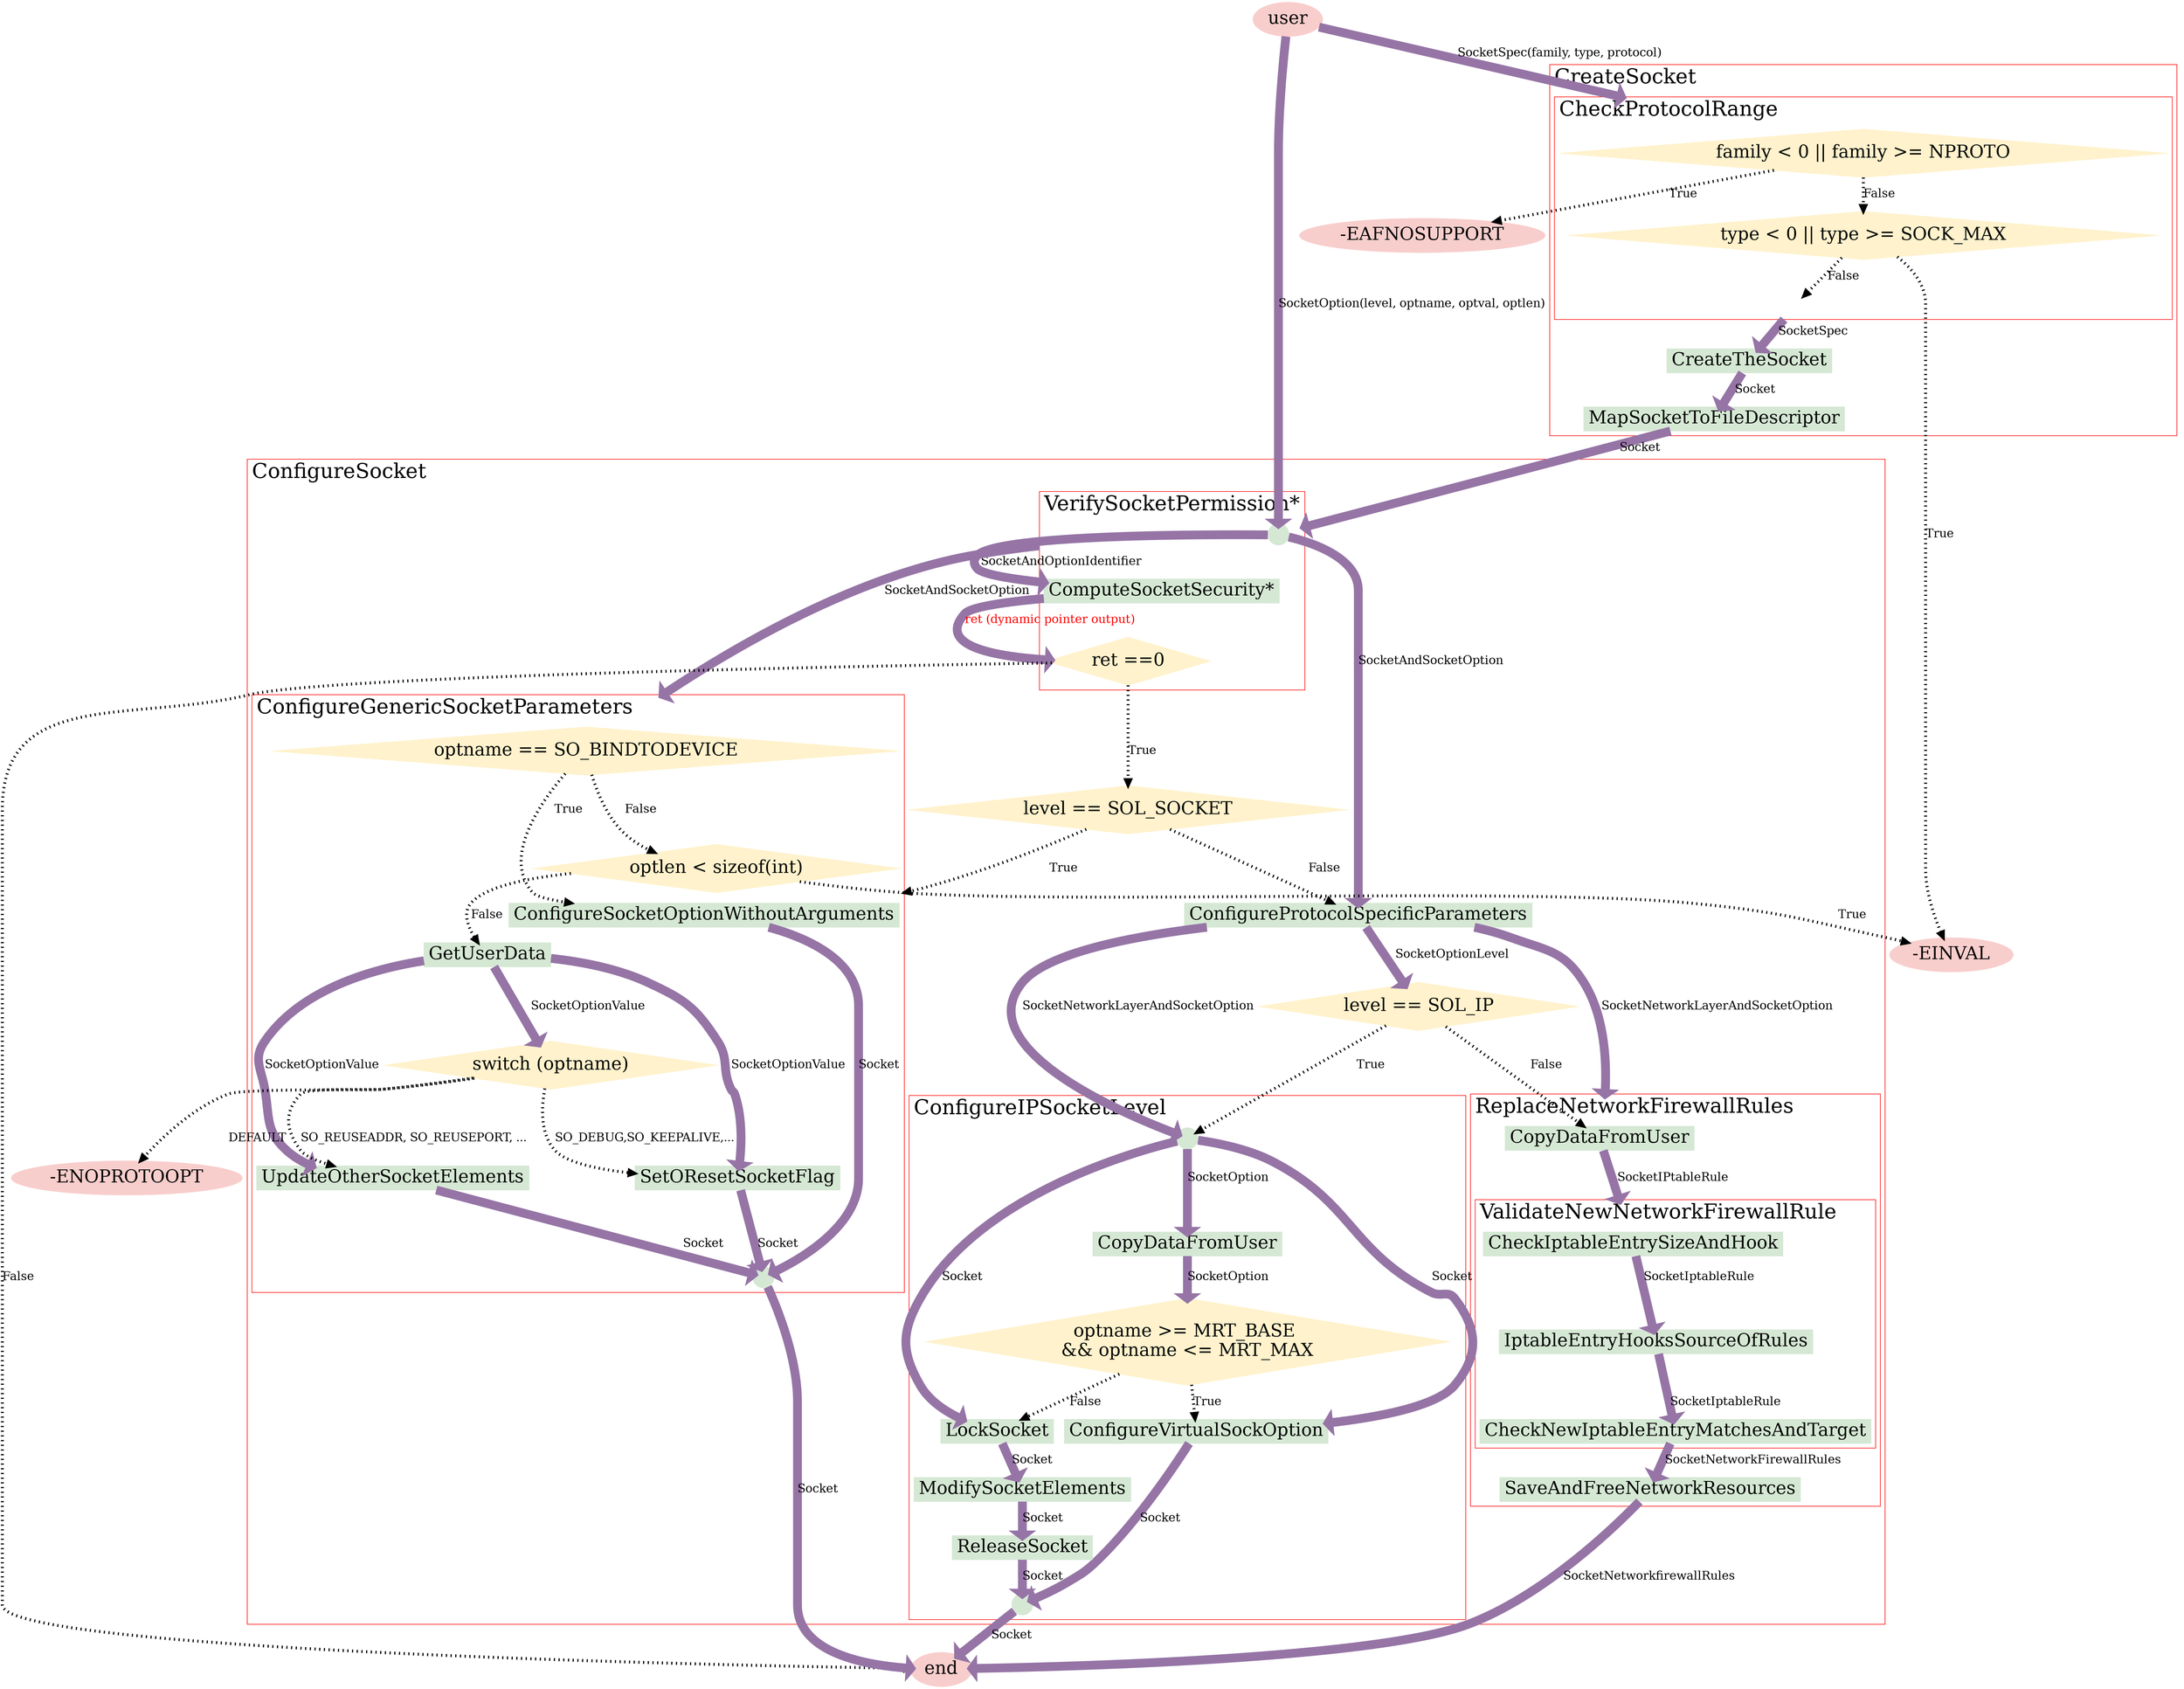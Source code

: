 digraph G {
   node [style=filled,  color="#D5E8D4", fontsize=30];
   edge [penwidth = 15, arrowsize=0.1, fontsize=20, color="#9675A6"]
   compound=true;
   fontsize=35;
   labeljust=l;
   color="red";

 #CreateSocket
  subgraph cluster_0 {
    #style=filled;
    #color=lightgrey;
    label = "CreateSocket";
    
    #CheckProtocolRange
    subgraph cluster_0_1 {
        label="CheckProtocolRange";
        
        decision0 [label="family < 0 || family >= NPROTO", shape=diamond, color="#FFF2CC"]
        decision1 [label="type < 0 || type >= SOCK_MAX", shape=diamond, color="#FFF2CC"]
        
        decision0 -> decision1 [label="False", style=dotted, penwidth = 5, color=black, arrowsize=1];
        
        point0 [shape="point",color=white,width=0.5];
        decision1 -> point0 [label="False", style=dotted, penwidth = 5, color=black, arrowsize=1];
    }
    #end CheckProtocolRange
    
    a0 [label="CreateTheSocket", shape=box ]
    a1 [label="MapSocketToFileDescriptor", shape=box ]
    point0 -> a0 [label="SocketSpec", ltail="cluster_0_1"];
    a0 -> a1 [label="Socket"];
  }
 #end CreateSocket
  

 subgraph cluster_1 {
    #style=filled;
    #color=lightgrey;
    label = "ConfigureSocket";
    
    point1 [shape=point,width=0.5]
     
    #VerifySocketPermission
    subgraph cluster_1_1 {
 
        label="VerifySocketPermission*";
        
        point1 -> b0 [label=" SocketAndOptionIdentifier"]
        b0 [label="ComputeSocketSecurity*", shape=box ]
        decision2 [label="ret ==0", shape=diamond, color="#FFF2CC"]
        
        b0 -> decision2 [label="ret (dynamic pointer output)", fontcolor=red];
        
    }
    #end VerifySocketPermission
    
    decision3 [label="level == SOL_SOCKET", shape=diamond, color="#FFF2CC"];
    decision2 -> decision3 [label="True", style=dotted, penwidth = 5, color=black, arrowsize=1];
     
    b1 [shape=box, label="ConfigureProtocolSpecificParameters"]
    
    decision3 -> b1 [label="False", style=dotted, penwidth = 5, color=black, arrowsize=1];
    decision3 -> b2 [label="True", style=dotted, lhead="cluster_1_3", penwidth = 5, color=black, arrowsize=1];
    
    decision4 [label="level == SOL_IP", shape=diamond, color="#FFF2CC"];
    
 
    
    #ReplaceNetworkFirewallRules
    subgraph cluster_1_2 {
        label="ReplaceNetworkFirewallRules";
        
        b4 [shape=box, label="CopyDataFromUser"];
        b4->b6 [label="SocketIPtableRule",lhead="cluster_1_2_1"];
        
        #ValidateNewNetworkFirewallRule
         subgraph cluster_1_2_1 {
            label="ValidateNewNetworkFirewallRule";
            
            b6 [shape=box, label="CheckIptableEntrySizeAndHook"]
            b7 [shape=box, label="IptableEntryHooksSourceOfRules"]
            b8 [shape=box, label="CheckNewIptableEntryMatchesAndTarget"];
            
            b6->b7 [label="SocketIptableRule"];
            b7->b8 [label="SocketIptableRule"];
         }
        #end ValidateNewNetworkFirewallRule
        
        b8->b9 [label="SocketNetworkFirewallRules"];
        b9 [shape=box, label="SaveAndFreeNetworkResources"];
    }
    #end ReplaceNetworkFirewallRules
    
    # ConfigureGenericSocketParameters
    subgraph cluster_1_3 {
        label="ConfigureGenericSocketParameters";
        
        b2 [shape=box, label="ConfigureSocketOptionWithoutArguments"];
        b10 [shape=box, label="GetUserData"];
        b11 [shape=box, label="SetOResetSocketFlag"];
        b12 [shape=box, label="UpdateOtherSocketElements"];
        
        decision5 [label="optname == SO_BINDTODEVICE", shape=diamond, color="#FFF2CC"];
        decision6 [label="optlen < sizeof(int)", shape=diamond, color="#FFF2CC"];
        decision7 [label="switch (optname)", shape=diamond, color="#FFF2CC"];
        
        decision5 -> b2 [label="True", style=dotted, penwidth = 5, color=black, arrowsize=1];
        decision5 -> decision6 [label="False", style=dotted, penwidth = 5, color=black, arrowsize=1];
        
        decision6 -> b10 [label="False", style=dotted, penwidth = 5, color=black, arrowsize=1];
        b10 -> decision7 [label="SocketOptionValue"];
        b10 -> b11 [label="SocketOptionValue"];
        b10 -> b12 [label="SocketOptionValue"];
        
        decision7 -> b11  [label="SO_DEBUG,SO_KEEPALIVE,...", style=dotted, penwidth = 5, color=black, arrowsize=1];
        decision7 -> b12  [label="SO_REUSEADDR, SO_REUSEPORT, ...  ", style=dotted, penwidth = 5, color=black, arrowsize=1];
        
        point3 [shape=point, width=0.5]
        
        b11 -> point3 [label="Socket"];
        b12 -> point3 [label="Socket"];
        b2 -> point3 [label="Socket"];
        
    }
    #end ConfigureGenericSocketParameters
    
     subgraph cluster_1_4 {
        label="ConfigureIPSocketLevel";
        
        point4 [shape=point, width=0.5];
        b5 [shape=box, label="CopyDataFromUser"];
        decision8 [label="optname >= MRT_BASE \n&& optname <= MRT_MAX", shape=diamond, color="#FFF2CC"];
        b13 [shape=box, label="ConfigureVirtualSockOption"];
        b14 [shape=box, label="LockSocket"];
        b15 [shape=box, label="ModifySocketElements"];
        b16 [shape=box, label="ReleaseSocket"];
        point5 [shape=point, width=0.5];
        
        point4 -> b5 [label="SocketOption", ltail=cluster_1_4];
        b5 -> decision8 [label="SocketOption"]
        decision8 -> b13 [label="True", style=dotted, penwidth = 5, color=black, arrowsize=1];
        decision8 -> b14 [label="False", style=dotted, penwidth = 5, color=black, arrowsize=1];
        point4 -> b13 [label="Socket"];
        point4 -> b14 [label="Socket"];
        
        b14 -> b15 [label="Socket"];
        b15 -> b16 [label="Socket"];
        b13 -> point5 [label="Socket"];
        b16 -> point5 [label="Socket"];
     }
    
    b1 -> decision4 [label="SocketOptionLevel"];
    b1 -> point4 [label="SocketNetworkLayerAndSocketOption"];
    b1 -> b4 [label="SocketNetworkLayerAndSocketOption", lhead="cluster_1_2"];
    point1 -> b1 [label="SocketAndSocketOption"];
    
    point1 -> decision5 [label="SocketAndSocketOption", ltail=cluster_1_1, lhead="cluster_1_3"];
    
    decision4 -> point4 [label="True", style=dotted, penwidth = 5, color=black, arrowsize=1];
    decision4 -> b4 [label="False", style=dotted, penwidth = 5, color=black, arrowsize=1];
    
  }
  
  user -> decision0 [label="SocketSpec(family, type, protocol)", lhead=cluster_0_1];

  a1->point1 [label="Socket", lhead=cluster_1_1];
  user -> point1 [label="SocketOption(level, optname, optval, optlen)"];
 
 

  user [style= filled, color="#F8CECC"];
  end [style= filled, color="#F8CECC"];
  exit1 [style= filled, color="#F8CECC",label="-EAFNOSUPPORT"];
  exit2 [style= filled, color="#F8CECC",label="-EINVAL"];
  exit5 [style= filled, color="#F8CECC",label="-ENOPROTOOPT"];
  
  
  decision0 -> exit1 [label="True", style=dotted, penwidth = 5, color=black, arrowsize=1];
  decision1 -> exit2 [label="True", style=dotted, penwidth = 5, color=black, arrowsize=1];
  decision6 -> exit2 [label="True", style=dotted, penwidth = 5, color=black, arrowsize=1];
  decision7 -> exit5 [label="DEFAULT", style=dotted, penwidth = 5, color=black, arrowsize=1];
  
  point5 -> end [label="Socket"];
  b9 -> end [label=" SocketNetworkfirewallRules"];
  decision2 -> end [label="False", style=dotted, penwidth = 5, color=black, arrowsize=1];
  point3 -> end [label="Socket"];
  
}